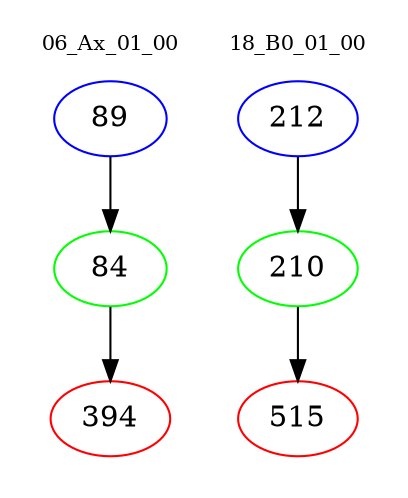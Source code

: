 digraph{
subgraph cluster_0 {
color = white
label = "06_Ax_01_00";
fontsize=10;
T0_89 [label="89", color="blue"]
T0_89 -> T0_84 [color="black"]
T0_84 [label="84", color="green"]
T0_84 -> T0_394 [color="black"]
T0_394 [label="394", color="red"]
}
subgraph cluster_1 {
color = white
label = "18_B0_01_00";
fontsize=10;
T1_212 [label="212", color="blue"]
T1_212 -> T1_210 [color="black"]
T1_210 [label="210", color="green"]
T1_210 -> T1_515 [color="black"]
T1_515 [label="515", color="red"]
}
}
